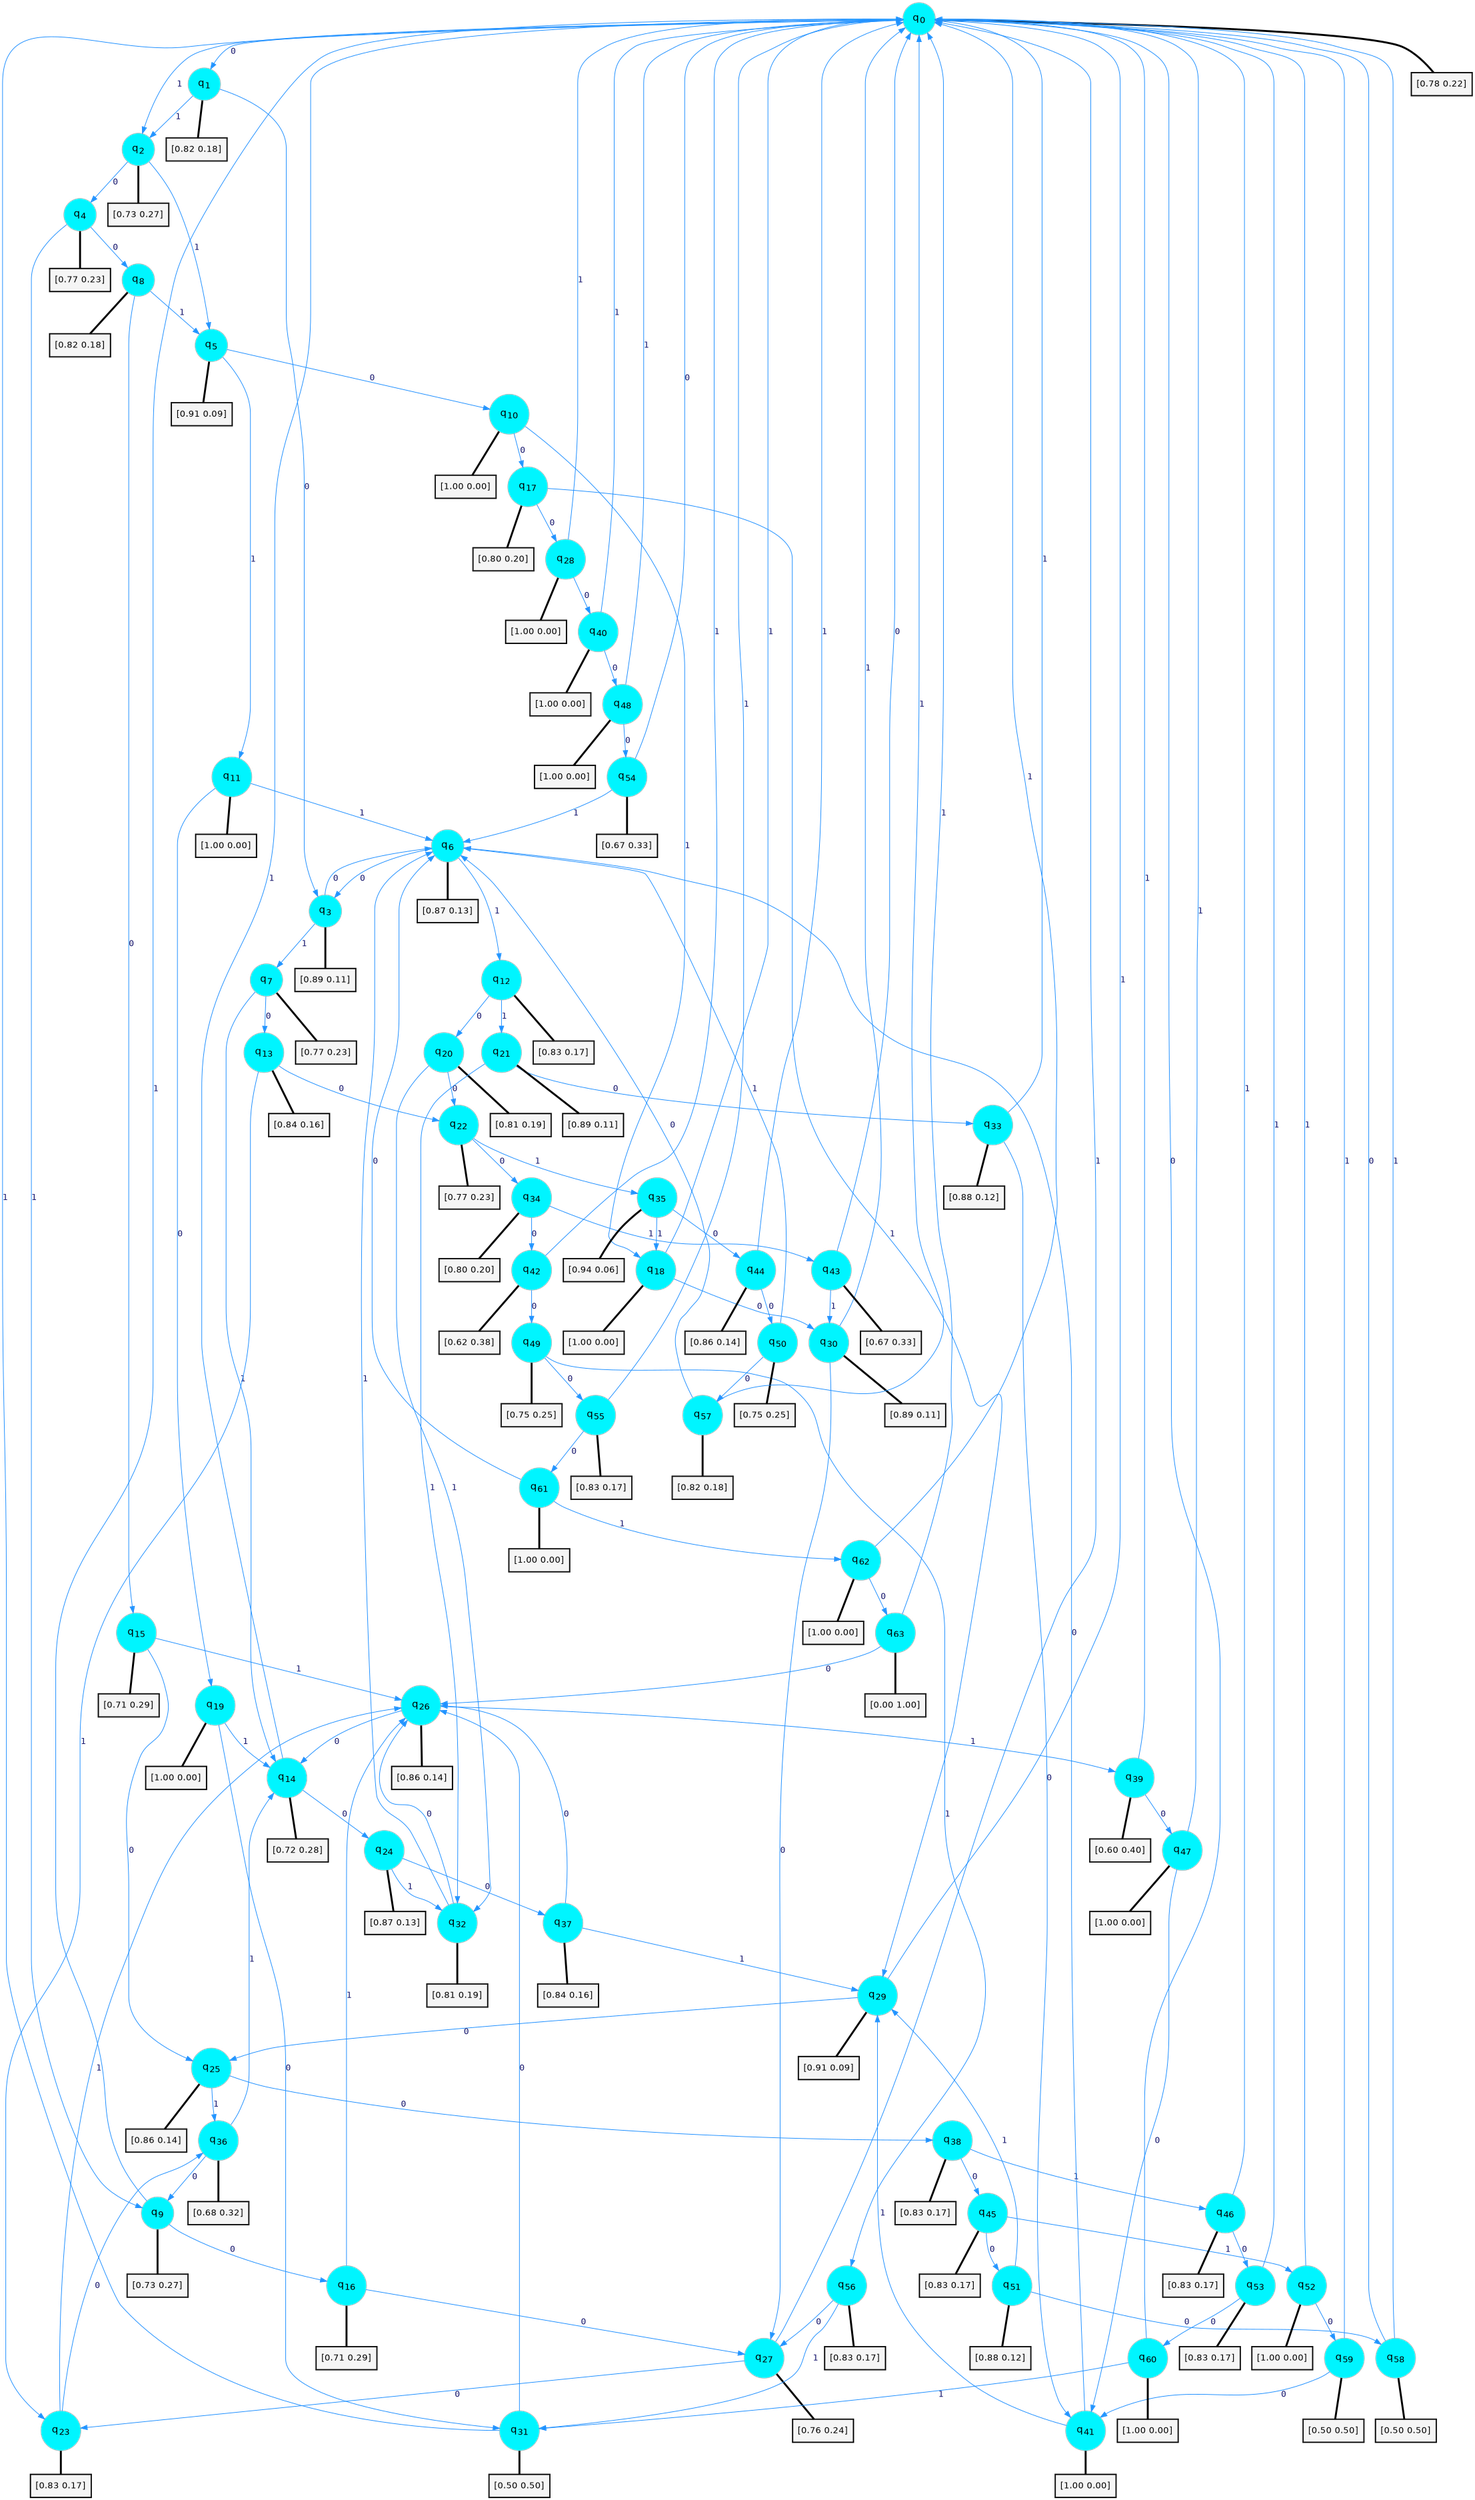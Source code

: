 digraph G {
graph [
bgcolor=transparent, dpi=300, rankdir=TD, size="40,25"];
node [
color=gray, fillcolor=turquoise1, fontcolor=black, fontname=Helvetica, fontsize=16, fontweight=bold, shape=circle, style=filled];
edge [
arrowsize=1, color=dodgerblue1, fontcolor=midnightblue, fontname=courier, fontweight=bold, penwidth=1, style=solid, weight=20];
0[label=<q<SUB>0</SUB>>];
1[label=<q<SUB>1</SUB>>];
2[label=<q<SUB>2</SUB>>];
3[label=<q<SUB>3</SUB>>];
4[label=<q<SUB>4</SUB>>];
5[label=<q<SUB>5</SUB>>];
6[label=<q<SUB>6</SUB>>];
7[label=<q<SUB>7</SUB>>];
8[label=<q<SUB>8</SUB>>];
9[label=<q<SUB>9</SUB>>];
10[label=<q<SUB>10</SUB>>];
11[label=<q<SUB>11</SUB>>];
12[label=<q<SUB>12</SUB>>];
13[label=<q<SUB>13</SUB>>];
14[label=<q<SUB>14</SUB>>];
15[label=<q<SUB>15</SUB>>];
16[label=<q<SUB>16</SUB>>];
17[label=<q<SUB>17</SUB>>];
18[label=<q<SUB>18</SUB>>];
19[label=<q<SUB>19</SUB>>];
20[label=<q<SUB>20</SUB>>];
21[label=<q<SUB>21</SUB>>];
22[label=<q<SUB>22</SUB>>];
23[label=<q<SUB>23</SUB>>];
24[label=<q<SUB>24</SUB>>];
25[label=<q<SUB>25</SUB>>];
26[label=<q<SUB>26</SUB>>];
27[label=<q<SUB>27</SUB>>];
28[label=<q<SUB>28</SUB>>];
29[label=<q<SUB>29</SUB>>];
30[label=<q<SUB>30</SUB>>];
31[label=<q<SUB>31</SUB>>];
32[label=<q<SUB>32</SUB>>];
33[label=<q<SUB>33</SUB>>];
34[label=<q<SUB>34</SUB>>];
35[label=<q<SUB>35</SUB>>];
36[label=<q<SUB>36</SUB>>];
37[label=<q<SUB>37</SUB>>];
38[label=<q<SUB>38</SUB>>];
39[label=<q<SUB>39</SUB>>];
40[label=<q<SUB>40</SUB>>];
41[label=<q<SUB>41</SUB>>];
42[label=<q<SUB>42</SUB>>];
43[label=<q<SUB>43</SUB>>];
44[label=<q<SUB>44</SUB>>];
45[label=<q<SUB>45</SUB>>];
46[label=<q<SUB>46</SUB>>];
47[label=<q<SUB>47</SUB>>];
48[label=<q<SUB>48</SUB>>];
49[label=<q<SUB>49</SUB>>];
50[label=<q<SUB>50</SUB>>];
51[label=<q<SUB>51</SUB>>];
52[label=<q<SUB>52</SUB>>];
53[label=<q<SUB>53</SUB>>];
54[label=<q<SUB>54</SUB>>];
55[label=<q<SUB>55</SUB>>];
56[label=<q<SUB>56</SUB>>];
57[label=<q<SUB>57</SUB>>];
58[label=<q<SUB>58</SUB>>];
59[label=<q<SUB>59</SUB>>];
60[label=<q<SUB>60</SUB>>];
61[label=<q<SUB>61</SUB>>];
62[label=<q<SUB>62</SUB>>];
63[label=<q<SUB>63</SUB>>];
64[label="[0.78 0.22]", shape=box,fontcolor=black, fontname=Helvetica, fontsize=14, penwidth=2, fillcolor=whitesmoke,color=black];
65[label="[0.82 0.18]", shape=box,fontcolor=black, fontname=Helvetica, fontsize=14, penwidth=2, fillcolor=whitesmoke,color=black];
66[label="[0.73 0.27]", shape=box,fontcolor=black, fontname=Helvetica, fontsize=14, penwidth=2, fillcolor=whitesmoke,color=black];
67[label="[0.89 0.11]", shape=box,fontcolor=black, fontname=Helvetica, fontsize=14, penwidth=2, fillcolor=whitesmoke,color=black];
68[label="[0.77 0.23]", shape=box,fontcolor=black, fontname=Helvetica, fontsize=14, penwidth=2, fillcolor=whitesmoke,color=black];
69[label="[0.91 0.09]", shape=box,fontcolor=black, fontname=Helvetica, fontsize=14, penwidth=2, fillcolor=whitesmoke,color=black];
70[label="[0.87 0.13]", shape=box,fontcolor=black, fontname=Helvetica, fontsize=14, penwidth=2, fillcolor=whitesmoke,color=black];
71[label="[0.77 0.23]", shape=box,fontcolor=black, fontname=Helvetica, fontsize=14, penwidth=2, fillcolor=whitesmoke,color=black];
72[label="[0.82 0.18]", shape=box,fontcolor=black, fontname=Helvetica, fontsize=14, penwidth=2, fillcolor=whitesmoke,color=black];
73[label="[0.73 0.27]", shape=box,fontcolor=black, fontname=Helvetica, fontsize=14, penwidth=2, fillcolor=whitesmoke,color=black];
74[label="[1.00 0.00]", shape=box,fontcolor=black, fontname=Helvetica, fontsize=14, penwidth=2, fillcolor=whitesmoke,color=black];
75[label="[1.00 0.00]", shape=box,fontcolor=black, fontname=Helvetica, fontsize=14, penwidth=2, fillcolor=whitesmoke,color=black];
76[label="[0.83 0.17]", shape=box,fontcolor=black, fontname=Helvetica, fontsize=14, penwidth=2, fillcolor=whitesmoke,color=black];
77[label="[0.84 0.16]", shape=box,fontcolor=black, fontname=Helvetica, fontsize=14, penwidth=2, fillcolor=whitesmoke,color=black];
78[label="[0.72 0.28]", shape=box,fontcolor=black, fontname=Helvetica, fontsize=14, penwidth=2, fillcolor=whitesmoke,color=black];
79[label="[0.71 0.29]", shape=box,fontcolor=black, fontname=Helvetica, fontsize=14, penwidth=2, fillcolor=whitesmoke,color=black];
80[label="[0.71 0.29]", shape=box,fontcolor=black, fontname=Helvetica, fontsize=14, penwidth=2, fillcolor=whitesmoke,color=black];
81[label="[0.80 0.20]", shape=box,fontcolor=black, fontname=Helvetica, fontsize=14, penwidth=2, fillcolor=whitesmoke,color=black];
82[label="[1.00 0.00]", shape=box,fontcolor=black, fontname=Helvetica, fontsize=14, penwidth=2, fillcolor=whitesmoke,color=black];
83[label="[1.00 0.00]", shape=box,fontcolor=black, fontname=Helvetica, fontsize=14, penwidth=2, fillcolor=whitesmoke,color=black];
84[label="[0.81 0.19]", shape=box,fontcolor=black, fontname=Helvetica, fontsize=14, penwidth=2, fillcolor=whitesmoke,color=black];
85[label="[0.89 0.11]", shape=box,fontcolor=black, fontname=Helvetica, fontsize=14, penwidth=2, fillcolor=whitesmoke,color=black];
86[label="[0.77 0.23]", shape=box,fontcolor=black, fontname=Helvetica, fontsize=14, penwidth=2, fillcolor=whitesmoke,color=black];
87[label="[0.83 0.17]", shape=box,fontcolor=black, fontname=Helvetica, fontsize=14, penwidth=2, fillcolor=whitesmoke,color=black];
88[label="[0.87 0.13]", shape=box,fontcolor=black, fontname=Helvetica, fontsize=14, penwidth=2, fillcolor=whitesmoke,color=black];
89[label="[0.86 0.14]", shape=box,fontcolor=black, fontname=Helvetica, fontsize=14, penwidth=2, fillcolor=whitesmoke,color=black];
90[label="[0.86 0.14]", shape=box,fontcolor=black, fontname=Helvetica, fontsize=14, penwidth=2, fillcolor=whitesmoke,color=black];
91[label="[0.76 0.24]", shape=box,fontcolor=black, fontname=Helvetica, fontsize=14, penwidth=2, fillcolor=whitesmoke,color=black];
92[label="[1.00 0.00]", shape=box,fontcolor=black, fontname=Helvetica, fontsize=14, penwidth=2, fillcolor=whitesmoke,color=black];
93[label="[0.91 0.09]", shape=box,fontcolor=black, fontname=Helvetica, fontsize=14, penwidth=2, fillcolor=whitesmoke,color=black];
94[label="[0.89 0.11]", shape=box,fontcolor=black, fontname=Helvetica, fontsize=14, penwidth=2, fillcolor=whitesmoke,color=black];
95[label="[0.50 0.50]", shape=box,fontcolor=black, fontname=Helvetica, fontsize=14, penwidth=2, fillcolor=whitesmoke,color=black];
96[label="[0.81 0.19]", shape=box,fontcolor=black, fontname=Helvetica, fontsize=14, penwidth=2, fillcolor=whitesmoke,color=black];
97[label="[0.88 0.12]", shape=box,fontcolor=black, fontname=Helvetica, fontsize=14, penwidth=2, fillcolor=whitesmoke,color=black];
98[label="[0.80 0.20]", shape=box,fontcolor=black, fontname=Helvetica, fontsize=14, penwidth=2, fillcolor=whitesmoke,color=black];
99[label="[0.94 0.06]", shape=box,fontcolor=black, fontname=Helvetica, fontsize=14, penwidth=2, fillcolor=whitesmoke,color=black];
100[label="[0.68 0.32]", shape=box,fontcolor=black, fontname=Helvetica, fontsize=14, penwidth=2, fillcolor=whitesmoke,color=black];
101[label="[0.84 0.16]", shape=box,fontcolor=black, fontname=Helvetica, fontsize=14, penwidth=2, fillcolor=whitesmoke,color=black];
102[label="[0.83 0.17]", shape=box,fontcolor=black, fontname=Helvetica, fontsize=14, penwidth=2, fillcolor=whitesmoke,color=black];
103[label="[0.60 0.40]", shape=box,fontcolor=black, fontname=Helvetica, fontsize=14, penwidth=2, fillcolor=whitesmoke,color=black];
104[label="[1.00 0.00]", shape=box,fontcolor=black, fontname=Helvetica, fontsize=14, penwidth=2, fillcolor=whitesmoke,color=black];
105[label="[1.00 0.00]", shape=box,fontcolor=black, fontname=Helvetica, fontsize=14, penwidth=2, fillcolor=whitesmoke,color=black];
106[label="[0.62 0.38]", shape=box,fontcolor=black, fontname=Helvetica, fontsize=14, penwidth=2, fillcolor=whitesmoke,color=black];
107[label="[0.67 0.33]", shape=box,fontcolor=black, fontname=Helvetica, fontsize=14, penwidth=2, fillcolor=whitesmoke,color=black];
108[label="[0.86 0.14]", shape=box,fontcolor=black, fontname=Helvetica, fontsize=14, penwidth=2, fillcolor=whitesmoke,color=black];
109[label="[0.83 0.17]", shape=box,fontcolor=black, fontname=Helvetica, fontsize=14, penwidth=2, fillcolor=whitesmoke,color=black];
110[label="[0.83 0.17]", shape=box,fontcolor=black, fontname=Helvetica, fontsize=14, penwidth=2, fillcolor=whitesmoke,color=black];
111[label="[1.00 0.00]", shape=box,fontcolor=black, fontname=Helvetica, fontsize=14, penwidth=2, fillcolor=whitesmoke,color=black];
112[label="[1.00 0.00]", shape=box,fontcolor=black, fontname=Helvetica, fontsize=14, penwidth=2, fillcolor=whitesmoke,color=black];
113[label="[0.75 0.25]", shape=box,fontcolor=black, fontname=Helvetica, fontsize=14, penwidth=2, fillcolor=whitesmoke,color=black];
114[label="[0.75 0.25]", shape=box,fontcolor=black, fontname=Helvetica, fontsize=14, penwidth=2, fillcolor=whitesmoke,color=black];
115[label="[0.88 0.12]", shape=box,fontcolor=black, fontname=Helvetica, fontsize=14, penwidth=2, fillcolor=whitesmoke,color=black];
116[label="[1.00 0.00]", shape=box,fontcolor=black, fontname=Helvetica, fontsize=14, penwidth=2, fillcolor=whitesmoke,color=black];
117[label="[0.83 0.17]", shape=box,fontcolor=black, fontname=Helvetica, fontsize=14, penwidth=2, fillcolor=whitesmoke,color=black];
118[label="[0.67 0.33]", shape=box,fontcolor=black, fontname=Helvetica, fontsize=14, penwidth=2, fillcolor=whitesmoke,color=black];
119[label="[0.83 0.17]", shape=box,fontcolor=black, fontname=Helvetica, fontsize=14, penwidth=2, fillcolor=whitesmoke,color=black];
120[label="[0.83 0.17]", shape=box,fontcolor=black, fontname=Helvetica, fontsize=14, penwidth=2, fillcolor=whitesmoke,color=black];
121[label="[0.82 0.18]", shape=box,fontcolor=black, fontname=Helvetica, fontsize=14, penwidth=2, fillcolor=whitesmoke,color=black];
122[label="[0.50 0.50]", shape=box,fontcolor=black, fontname=Helvetica, fontsize=14, penwidth=2, fillcolor=whitesmoke,color=black];
123[label="[0.50 0.50]", shape=box,fontcolor=black, fontname=Helvetica, fontsize=14, penwidth=2, fillcolor=whitesmoke,color=black];
124[label="[1.00 0.00]", shape=box,fontcolor=black, fontname=Helvetica, fontsize=14, penwidth=2, fillcolor=whitesmoke,color=black];
125[label="[1.00 0.00]", shape=box,fontcolor=black, fontname=Helvetica, fontsize=14, penwidth=2, fillcolor=whitesmoke,color=black];
126[label="[1.00 0.00]", shape=box,fontcolor=black, fontname=Helvetica, fontsize=14, penwidth=2, fillcolor=whitesmoke,color=black];
127[label="[0.00 1.00]", shape=box,fontcolor=black, fontname=Helvetica, fontsize=14, penwidth=2, fillcolor=whitesmoke,color=black];
0->1 [label=0];
0->2 [label=1];
0->64 [arrowhead=none, penwidth=3,color=black];
1->3 [label=0];
1->2 [label=1];
1->65 [arrowhead=none, penwidth=3,color=black];
2->4 [label=0];
2->5 [label=1];
2->66 [arrowhead=none, penwidth=3,color=black];
3->6 [label=0];
3->7 [label=1];
3->67 [arrowhead=none, penwidth=3,color=black];
4->8 [label=0];
4->9 [label=1];
4->68 [arrowhead=none, penwidth=3,color=black];
5->10 [label=0];
5->11 [label=1];
5->69 [arrowhead=none, penwidth=3,color=black];
6->3 [label=0];
6->12 [label=1];
6->70 [arrowhead=none, penwidth=3,color=black];
7->13 [label=0];
7->14 [label=1];
7->71 [arrowhead=none, penwidth=3,color=black];
8->15 [label=0];
8->5 [label=1];
8->72 [arrowhead=none, penwidth=3,color=black];
9->16 [label=0];
9->0 [label=1];
9->73 [arrowhead=none, penwidth=3,color=black];
10->17 [label=0];
10->18 [label=1];
10->74 [arrowhead=none, penwidth=3,color=black];
11->19 [label=0];
11->6 [label=1];
11->75 [arrowhead=none, penwidth=3,color=black];
12->20 [label=0];
12->21 [label=1];
12->76 [arrowhead=none, penwidth=3,color=black];
13->22 [label=0];
13->23 [label=1];
13->77 [arrowhead=none, penwidth=3,color=black];
14->24 [label=0];
14->0 [label=1];
14->78 [arrowhead=none, penwidth=3,color=black];
15->25 [label=0];
15->26 [label=1];
15->79 [arrowhead=none, penwidth=3,color=black];
16->27 [label=0];
16->26 [label=1];
16->80 [arrowhead=none, penwidth=3,color=black];
17->28 [label=0];
17->29 [label=1];
17->81 [arrowhead=none, penwidth=3,color=black];
18->30 [label=0];
18->0 [label=1];
18->82 [arrowhead=none, penwidth=3,color=black];
19->31 [label=0];
19->14 [label=1];
19->83 [arrowhead=none, penwidth=3,color=black];
20->22 [label=0];
20->32 [label=1];
20->84 [arrowhead=none, penwidth=3,color=black];
21->33 [label=0];
21->32 [label=1];
21->85 [arrowhead=none, penwidth=3,color=black];
22->34 [label=0];
22->35 [label=1];
22->86 [arrowhead=none, penwidth=3,color=black];
23->36 [label=0];
23->26 [label=1];
23->87 [arrowhead=none, penwidth=3,color=black];
24->37 [label=0];
24->32 [label=1];
24->88 [arrowhead=none, penwidth=3,color=black];
25->38 [label=0];
25->36 [label=1];
25->89 [arrowhead=none, penwidth=3,color=black];
26->14 [label=0];
26->39 [label=1];
26->90 [arrowhead=none, penwidth=3,color=black];
27->23 [label=0];
27->0 [label=1];
27->91 [arrowhead=none, penwidth=3,color=black];
28->40 [label=0];
28->0 [label=1];
28->92 [arrowhead=none, penwidth=3,color=black];
29->25 [label=0];
29->0 [label=1];
29->93 [arrowhead=none, penwidth=3,color=black];
30->27 [label=0];
30->0 [label=1];
30->94 [arrowhead=none, penwidth=3,color=black];
31->26 [label=0];
31->0 [label=1];
31->95 [arrowhead=none, penwidth=3,color=black];
32->26 [label=0];
32->6 [label=1];
32->96 [arrowhead=none, penwidth=3,color=black];
33->41 [label=0];
33->0 [label=1];
33->97 [arrowhead=none, penwidth=3,color=black];
34->42 [label=0];
34->43 [label=1];
34->98 [arrowhead=none, penwidth=3,color=black];
35->44 [label=0];
35->18 [label=1];
35->99 [arrowhead=none, penwidth=3,color=black];
36->9 [label=0];
36->14 [label=1];
36->100 [arrowhead=none, penwidth=3,color=black];
37->26 [label=0];
37->29 [label=1];
37->101 [arrowhead=none, penwidth=3,color=black];
38->45 [label=0];
38->46 [label=1];
38->102 [arrowhead=none, penwidth=3,color=black];
39->47 [label=0];
39->0 [label=1];
39->103 [arrowhead=none, penwidth=3,color=black];
40->48 [label=0];
40->0 [label=1];
40->104 [arrowhead=none, penwidth=3,color=black];
41->6 [label=0];
41->29 [label=1];
41->105 [arrowhead=none, penwidth=3,color=black];
42->49 [label=0];
42->0 [label=1];
42->106 [arrowhead=none, penwidth=3,color=black];
43->0 [label=0];
43->30 [label=1];
43->107 [arrowhead=none, penwidth=3,color=black];
44->50 [label=0];
44->0 [label=1];
44->108 [arrowhead=none, penwidth=3,color=black];
45->51 [label=0];
45->52 [label=1];
45->109 [arrowhead=none, penwidth=3,color=black];
46->53 [label=0];
46->0 [label=1];
46->110 [arrowhead=none, penwidth=3,color=black];
47->41 [label=0];
47->0 [label=1];
47->111 [arrowhead=none, penwidth=3,color=black];
48->54 [label=0];
48->0 [label=1];
48->112 [arrowhead=none, penwidth=3,color=black];
49->55 [label=0];
49->56 [label=1];
49->113 [arrowhead=none, penwidth=3,color=black];
50->57 [label=0];
50->6 [label=1];
50->114 [arrowhead=none, penwidth=3,color=black];
51->58 [label=0];
51->29 [label=1];
51->115 [arrowhead=none, penwidth=3,color=black];
52->59 [label=0];
52->0 [label=1];
52->116 [arrowhead=none, penwidth=3,color=black];
53->60 [label=0];
53->0 [label=1];
53->117 [arrowhead=none, penwidth=3,color=black];
54->0 [label=0];
54->6 [label=1];
54->118 [arrowhead=none, penwidth=3,color=black];
55->61 [label=0];
55->0 [label=1];
55->119 [arrowhead=none, penwidth=3,color=black];
56->27 [label=0];
56->31 [label=1];
56->120 [arrowhead=none, penwidth=3,color=black];
57->6 [label=0];
57->0 [label=1];
57->121 [arrowhead=none, penwidth=3,color=black];
58->0 [label=0];
58->0 [label=1];
58->122 [arrowhead=none, penwidth=3,color=black];
59->41 [label=0];
59->0 [label=1];
59->123 [arrowhead=none, penwidth=3,color=black];
60->0 [label=0];
60->31 [label=1];
60->124 [arrowhead=none, penwidth=3,color=black];
61->6 [label=0];
61->62 [label=1];
61->125 [arrowhead=none, penwidth=3,color=black];
62->63 [label=0];
62->0 [label=1];
62->126 [arrowhead=none, penwidth=3,color=black];
63->26 [label=0];
63->0 [label=1];
63->127 [arrowhead=none, penwidth=3,color=black];
}
